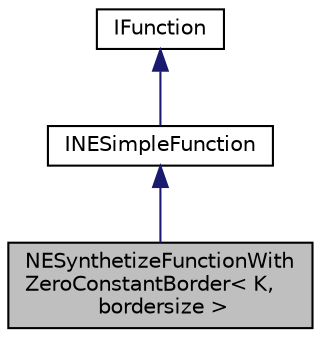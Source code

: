 digraph "NESynthetizeFunctionWithZeroConstantBorder&lt; K, bordersize &gt;"
{
 // LATEX_PDF_SIZE
  edge [fontname="Helvetica",fontsize="10",labelfontname="Helvetica",labelfontsize="10"];
  node [fontname="Helvetica",fontsize="10",shape=record];
  Node1 [label="NESynthetizeFunctionWith\lZeroConstantBorder\< K,\l bordersize \>",height=0.2,width=0.4,color="black", fillcolor="grey75", style="filled", fontcolor="black",tooltip="As above but this also setups a Zero border on the input tensor of the specified bordersize."];
  Node2 -> Node1 [dir="back",color="midnightblue",fontsize="10",style="solid",fontname="Helvetica"];
  Node2 [label="INESimpleFunction",height=0.2,width=0.4,color="black", fillcolor="white", style="filled",URL="$classarm__compute_1_1_i_n_e_simple_function.xhtml",tooltip="Basic interface for functions which have a single CPU kernel."];
  Node3 -> Node2 [dir="back",color="midnightblue",fontsize="10",style="solid",fontname="Helvetica"];
  Node3 [label="IFunction",height=0.2,width=0.4,color="black", fillcolor="white", style="filled",URL="$classarm__compute_1_1_i_function.xhtml",tooltip="Base class for all functions."];
}
